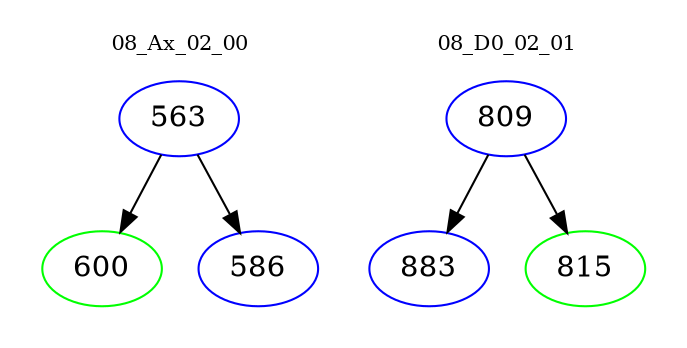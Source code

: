 digraph{
subgraph cluster_0 {
color = white
label = "08_Ax_02_00";
fontsize=10;
T0_563 [label="563", color="blue"]
T0_563 -> T0_600 [color="black"]
T0_600 [label="600", color="green"]
T0_563 -> T0_586 [color="black"]
T0_586 [label="586", color="blue"]
}
subgraph cluster_1 {
color = white
label = "08_D0_02_01";
fontsize=10;
T1_809 [label="809", color="blue"]
T1_809 -> T1_883 [color="black"]
T1_883 [label="883", color="blue"]
T1_809 -> T1_815 [color="black"]
T1_815 [label="815", color="green"]
}
}
